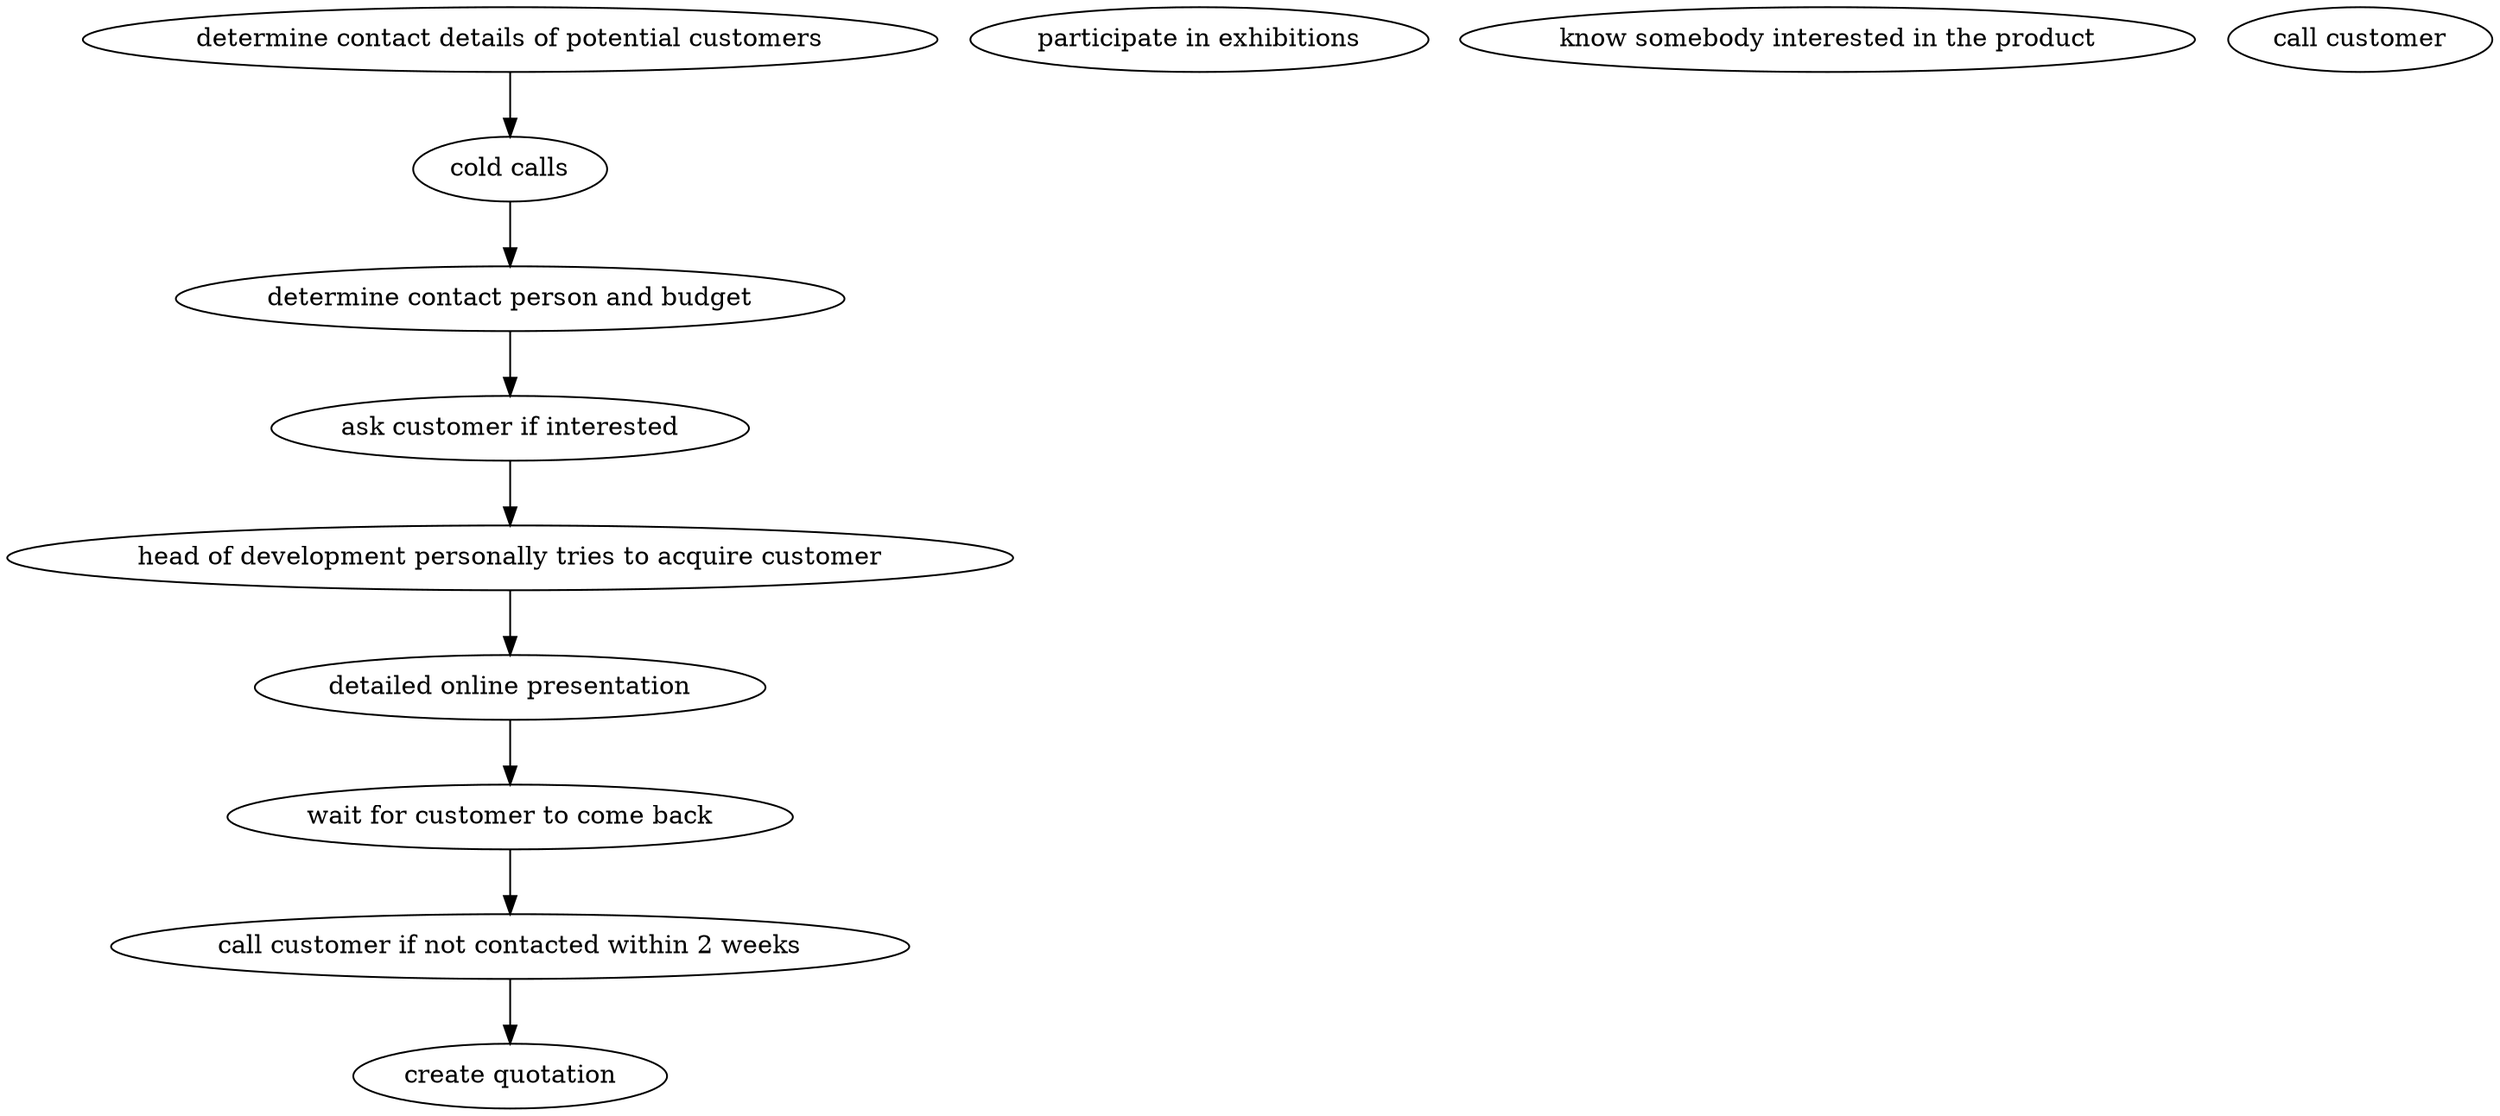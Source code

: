 strict digraph "doc-6.4" {
	graph [name="doc-6.4"];
	"determine contact details of potential customers"	[attrs="{'type': 'Activity', 'label': 'determine contact details of potential customers'}"];
	"cold calls"	[attrs="{'type': 'Activity', 'label': 'cold calls'}"];
	"determine contact details of potential customers" -> "cold calls"	[attrs="{'type': 'flow', 'label': 'flow'}"];
	"determine contact person and budget"	[attrs="{'type': 'Activity', 'label': 'determine contact person and budget'}"];
	"cold calls" -> "determine contact person and budget"	[attrs="{'type': 'flow', 'label': 'flow'}"];
	"participate in exhibitions"	[attrs="{'type': 'Activity', 'label': 'participate in exhibitions'}"];
	"know somebody interested in the product"	[attrs="{'type': 'Activity', 'label': 'know somebody interested in the product'}"];
	"call customer"	[attrs="{'type': 'Activity', 'label': 'call customer'}"];
	"ask customer if interested"	[attrs="{'type': 'Activity', 'label': 'ask customer if interested'}"];
	"determine contact person and budget" -> "ask customer if interested"	[attrs="{'type': 'flow', 'label': 'flow'}"];
	"head of development personally tries to acquire customer"	[attrs="{'type': 'Activity', 'label': 'head of development personally tries to acquire customer'}"];
	"ask customer if interested" -> "head of development personally tries to acquire customer"	[attrs="{'type': 'flow', 'label': 'flow'}"];
	"detailed online presentation"	[attrs="{'type': 'Activity', 'label': 'detailed online presentation'}"];
	"head of development personally tries to acquire customer" -> "detailed online presentation"	[attrs="{'type': 'flow', 'label': 'flow'}"];
	"wait for customer to come back"	[attrs="{'type': 'Activity', 'label': 'wait for customer to come back'}"];
	"detailed online presentation" -> "wait for customer to come back"	[attrs="{'type': 'flow', 'label': 'flow'}"];
	"call customer if not contacted within 2 weeks"	[attrs="{'type': 'Activity', 'label': 'call customer if not contacted within 2 weeks'}"];
	"wait for customer to come back" -> "call customer if not contacted within 2 weeks"	[attrs="{'type': 'flow', 'label': 'flow'}"];
	"create quotation"	[attrs="{'type': 'Activity', 'label': 'create quotation'}"];
	"call customer if not contacted within 2 weeks" -> "create quotation"	[attrs="{'type': 'flow', 'label': 'flow'}"];
}
